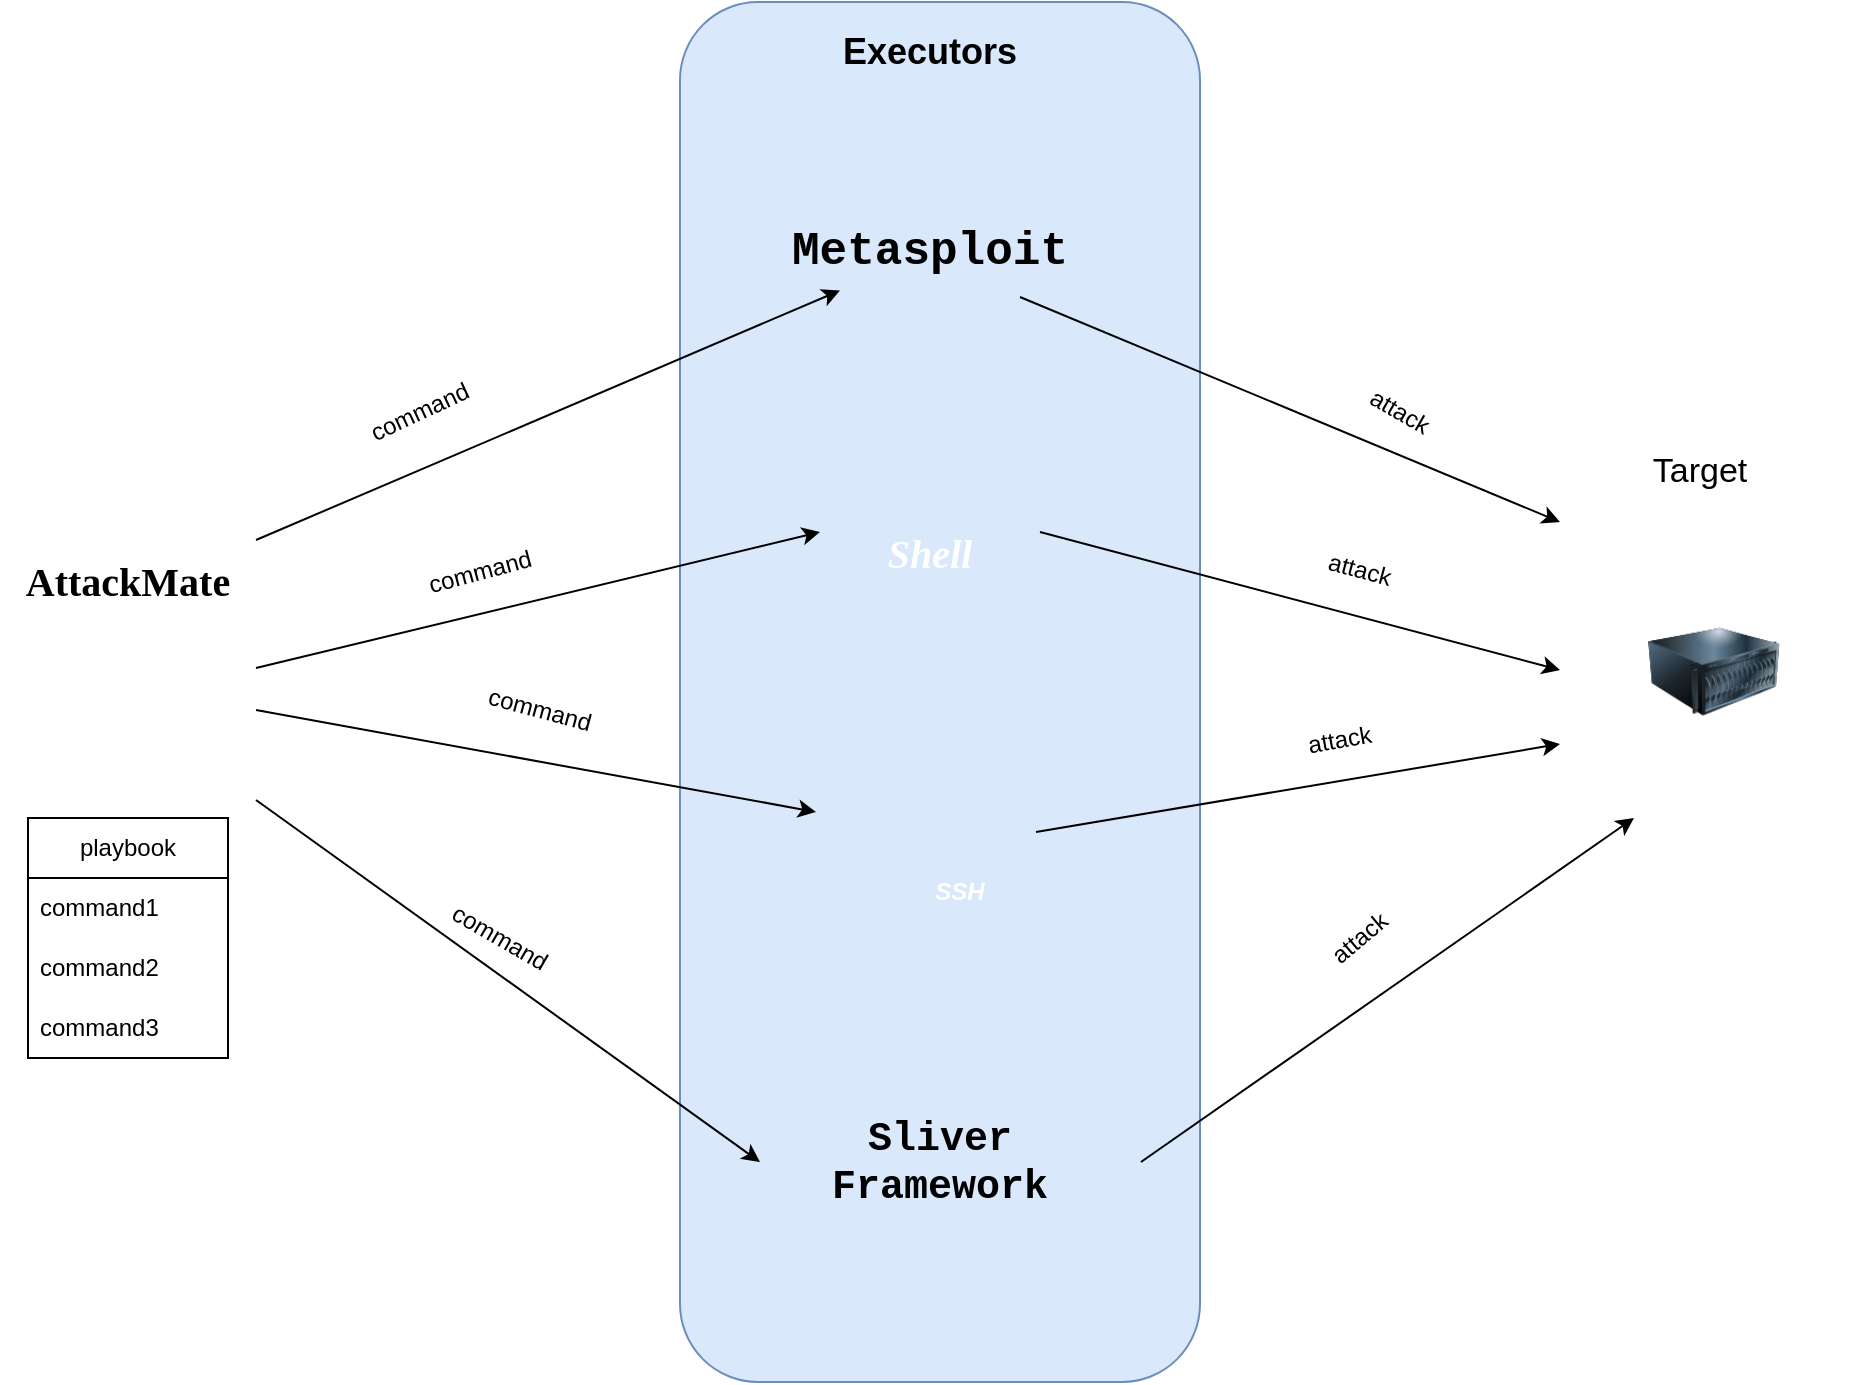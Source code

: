 <mxfile version="21.3.8" type="device">
  <diagram name="Page-1" id="5YrNJyCma5x4sLu6vePi">
    <mxGraphModel dx="2257" dy="1925" grid="1" gridSize="10" guides="1" tooltips="1" connect="1" arrows="1" fold="1" page="1" pageScale="1" pageWidth="827" pageHeight="1169" math="0" shadow="0">
      <root>
        <mxCell id="0" />
        <mxCell id="1" parent="0" />
        <mxCell id="r6BEVvw9kx4d1JTbunWJ-13" value="" style="rounded=1;whiteSpace=wrap;html=1;fillColor=#dae8fc;strokeColor=#6c8ebf;" parent="1" vertex="1">
          <mxGeometry x="330" y="-10" width="260" height="690" as="geometry" />
        </mxCell>
        <mxCell id="r6BEVvw9kx4d1JTbunWJ-22" style="rounded=0;orthogonalLoop=1;jettySize=auto;html=1;exitX=1;exitY=0.5;exitDx=0;exitDy=0;entryX=0;entryY=0.5;entryDx=0;entryDy=0;" parent="1" source="r6BEVvw9kx4d1JTbunWJ-7" target="r6BEVvw9kx4d1JTbunWJ-11" edge="1">
          <mxGeometry relative="1" as="geometry" />
        </mxCell>
        <mxCell id="r6BEVvw9kx4d1JTbunWJ-7" value="" style="shape=image;html=1;verticalAlign=top;verticalLabelPosition=bottom;labelBackgroundColor=#ffffff;imageAspect=0;aspect=fixed;image=https://cdn2.iconfinder.com/data/icons/atrous/512/command_line_prompt_shell-128.png" parent="1" vertex="1">
          <mxGeometry x="400" y="200" width="110" height="110" as="geometry" />
        </mxCell>
        <mxCell id="r6BEVvw9kx4d1JTbunWJ-16" style="rounded=0;orthogonalLoop=1;jettySize=auto;html=1;exitX=1;exitY=0;exitDx=0;exitDy=0;" parent="1" source="r6BEVvw9kx4d1JTbunWJ-1" edge="1">
          <mxGeometry relative="1" as="geometry">
            <mxPoint x="410" y="134.228" as="targetPoint" />
          </mxGeometry>
        </mxCell>
        <mxCell id="r6BEVvw9kx4d1JTbunWJ-18" style="rounded=0;orthogonalLoop=1;jettySize=auto;html=1;exitX=1;exitY=0.5;exitDx=0;exitDy=0;entryX=0;entryY=0.5;entryDx=0;entryDy=0;" parent="1" source="r6BEVvw9kx4d1JTbunWJ-1" target="r6BEVvw9kx4d1JTbunWJ-7" edge="1">
          <mxGeometry relative="1" as="geometry" />
        </mxCell>
        <mxCell id="r6BEVvw9kx4d1JTbunWJ-1" value="" style="shape=image;html=1;verticalAlign=top;verticalLabelPosition=bottom;labelBackgroundColor=#ffffff;imageAspect=0;aspect=fixed;image=https://cdn0.iconfinder.com/data/icons/kameleon-free-pack-rounded/110/Hacker-128.png" parent="1" vertex="1">
          <mxGeometry x="-10" y="259" width="128" height="128" as="geometry" />
        </mxCell>
        <mxCell id="r6BEVvw9kx4d1JTbunWJ-19" style="rounded=0;orthogonalLoop=1;jettySize=auto;html=1;exitX=1;exitY=0.25;exitDx=0;exitDy=0;" parent="1" source="r6BEVvw9kx4d1JTbunWJ-3" target="r6BEVvw9kx4d1JTbunWJ-8" edge="1">
          <mxGeometry relative="1" as="geometry" />
        </mxCell>
        <mxCell id="r6BEVvw9kx4d1JTbunWJ-20" style="rounded=0;orthogonalLoop=1;jettySize=auto;html=1;exitX=1;exitY=1;exitDx=0;exitDy=0;entryX=0;entryY=0.5;entryDx=0;entryDy=0;" parent="1" source="r6BEVvw9kx4d1JTbunWJ-3" edge="1">
          <mxGeometry relative="1" as="geometry">
            <mxPoint x="370" y="570" as="targetPoint" />
          </mxGeometry>
        </mxCell>
        <mxCell id="r6BEVvw9kx4d1JTbunWJ-3" value="" style="shape=image;html=1;verticalAlign=top;verticalLabelPosition=bottom;labelBackgroundColor=#ffffff;imageAspect=0;aspect=fixed;image=https://cdn2.iconfinder.com/data/icons/valentine-day-16/512/706_pen_love_heart_wedding_valentine_valentines_day_love-128.png" parent="1" vertex="1">
          <mxGeometry x="58" y="329" width="60" height="60" as="geometry" />
        </mxCell>
        <mxCell id="r6BEVvw9kx4d1JTbunWJ-21" style="rounded=0;orthogonalLoop=1;jettySize=auto;html=1;exitX=1;exitY=0.75;exitDx=0;exitDy=0;entryX=0;entryY=0;entryDx=0;entryDy=0;" parent="1" target="r6BEVvw9kx4d1JTbunWJ-11" edge="1">
          <mxGeometry relative="1" as="geometry">
            <mxPoint x="500" y="137.5" as="sourcePoint" />
          </mxGeometry>
        </mxCell>
        <mxCell id="r6BEVvw9kx4d1JTbunWJ-5" value="&lt;font style=&quot;font-size: 20px;&quot; face=&quot;Times New Roman&quot; color=&quot;#ffffff&quot;&gt;&lt;b style=&quot;font-size: 20px;&quot;&gt;Shell&lt;/b&gt;&lt;/font&gt;" style="text;html=1;align=center;verticalAlign=middle;whiteSpace=wrap;rounded=0;fontSize=20;fontStyle=2" parent="1" vertex="1">
          <mxGeometry x="425" y="250" width="60" height="30" as="geometry" />
        </mxCell>
        <mxCell id="r6BEVvw9kx4d1JTbunWJ-23" style="rounded=0;orthogonalLoop=1;jettySize=auto;html=1;exitX=1;exitY=0.5;exitDx=0;exitDy=0;entryX=0;entryY=0.75;entryDx=0;entryDy=0;" parent="1" source="r6BEVvw9kx4d1JTbunWJ-8" target="r6BEVvw9kx4d1JTbunWJ-11" edge="1">
          <mxGeometry relative="1" as="geometry" />
        </mxCell>
        <mxCell id="r6BEVvw9kx4d1JTbunWJ-8" value="" style="shape=image;html=1;verticalAlign=top;verticalLabelPosition=bottom;labelBackgroundColor=#ffffff;imageAspect=0;aspect=fixed;image=https://cdn4.iconfinder.com/data/icons/humility-icons-MERGE/48x48/apps/gnome-remote-shell.png" parent="1" vertex="1">
          <mxGeometry x="398" y="350" width="110" height="110" as="geometry" />
        </mxCell>
        <mxCell id="r6BEVvw9kx4d1JTbunWJ-9" value="&lt;font color=&quot;#ffffff&quot;&gt;SSH&lt;/font&gt;" style="text;strokeColor=none;align=center;fillColor=none;html=1;verticalAlign=middle;whiteSpace=wrap;rounded=0;fontStyle=3" parent="1" vertex="1">
          <mxGeometry x="440" y="420" width="60" height="30" as="geometry" />
        </mxCell>
        <mxCell id="r6BEVvw9kx4d1JTbunWJ-24" style="rounded=0;orthogonalLoop=1;jettySize=auto;html=1;exitX=1;exitY=0.5;exitDx=0;exitDy=0;entryX=0.25;entryY=1;entryDx=0;entryDy=0;" parent="1" target="r6BEVvw9kx4d1JTbunWJ-11" edge="1">
          <mxGeometry relative="1" as="geometry">
            <mxPoint x="560.48" y="570" as="sourcePoint" />
          </mxGeometry>
        </mxCell>
        <mxCell id="r6BEVvw9kx4d1JTbunWJ-11" value="" style="shape=image;html=1;verticalAlign=top;verticalLabelPosition=bottom;labelBackgroundColor=#ffffff;imageAspect=0;aspect=fixed;image=https://cdn4.iconfinder.com/data/icons/essentials-71/24/048_-_Target-128.png" parent="1" vertex="1">
          <mxGeometry x="770" y="250" width="148" height="148" as="geometry" />
        </mxCell>
        <mxCell id="r6BEVvw9kx4d1JTbunWJ-12" value="" style="image;html=1;image=img/lib/clip_art/computers/Server_128x128.png" parent="1" vertex="1">
          <mxGeometry x="814" y="289.5" width="66" height="70.5" as="geometry" />
        </mxCell>
        <mxCell id="r6BEVvw9kx4d1JTbunWJ-14" value="&lt;font size=&quot;1&quot; face=&quot;Garamond&quot;&gt;&lt;b style=&quot;font-size: 20px;&quot;&gt;AttackMate&lt;/b&gt;&lt;/font&gt;" style="text;strokeColor=none;align=center;fillColor=none;html=1;verticalAlign=middle;whiteSpace=wrap;rounded=0;" parent="1" vertex="1">
          <mxGeometry x="31" y="269" width="46" height="20" as="geometry" />
        </mxCell>
        <mxCell id="r6BEVvw9kx4d1JTbunWJ-25" value="&lt;font style=&quot;font-size: 17px;&quot;&gt;Target&lt;/font&gt;" style="text;strokeColor=none;align=center;fillColor=none;html=1;verticalAlign=middle;whiteSpace=wrap;rounded=0;" parent="1" vertex="1">
          <mxGeometry x="810" y="210" width="60" height="30" as="geometry" />
        </mxCell>
        <mxCell id="r6BEVvw9kx4d1JTbunWJ-26" value="playbook" style="swimlane;fontStyle=0;childLayout=stackLayout;horizontal=1;startSize=30;horizontalStack=0;resizeParent=1;resizeParentMax=0;resizeLast=0;collapsible=1;marginBottom=0;whiteSpace=wrap;html=1;" parent="1" vertex="1">
          <mxGeometry x="4" y="398" width="100" height="120" as="geometry" />
        </mxCell>
        <mxCell id="r6BEVvw9kx4d1JTbunWJ-27" value="command1" style="text;strokeColor=none;fillColor=none;align=left;verticalAlign=middle;spacingLeft=4;spacingRight=4;overflow=hidden;points=[[0,0.5],[1,0.5]];portConstraint=eastwest;rotatable=0;whiteSpace=wrap;html=1;" parent="r6BEVvw9kx4d1JTbunWJ-26" vertex="1">
          <mxGeometry y="30" width="100" height="30" as="geometry" />
        </mxCell>
        <mxCell id="r6BEVvw9kx4d1JTbunWJ-28" value="command2" style="text;strokeColor=none;fillColor=none;align=left;verticalAlign=middle;spacingLeft=4;spacingRight=4;overflow=hidden;points=[[0,0.5],[1,0.5]];portConstraint=eastwest;rotatable=0;whiteSpace=wrap;html=1;" parent="r6BEVvw9kx4d1JTbunWJ-26" vertex="1">
          <mxGeometry y="60" width="100" height="30" as="geometry" />
        </mxCell>
        <mxCell id="r6BEVvw9kx4d1JTbunWJ-29" value="command3" style="text;strokeColor=none;fillColor=none;align=left;verticalAlign=middle;spacingLeft=4;spacingRight=4;overflow=hidden;points=[[0,0.5],[1,0.5]];portConstraint=eastwest;rotatable=0;whiteSpace=wrap;html=1;" parent="r6BEVvw9kx4d1JTbunWJ-26" vertex="1">
          <mxGeometry y="90" width="100" height="30" as="geometry" />
        </mxCell>
        <mxCell id="r6BEVvw9kx4d1JTbunWJ-30" value="&lt;font style=&quot;font-size: 18px;&quot;&gt;&lt;b&gt;Executors&lt;/b&gt;&lt;/font&gt;" style="text;strokeColor=none;align=center;fillColor=none;html=1;verticalAlign=middle;whiteSpace=wrap;rounded=0;" parent="1" vertex="1">
          <mxGeometry x="425" width="60" height="30" as="geometry" />
        </mxCell>
        <mxCell id="r6BEVvw9kx4d1JTbunWJ-31" value="command" style="text;strokeColor=none;align=center;fillColor=none;html=1;verticalAlign=middle;whiteSpace=wrap;rounded=0;rotation=-25;" parent="1" vertex="1">
          <mxGeometry x="160" y="180" width="80" height="30" as="geometry" />
        </mxCell>
        <mxCell id="r6BEVvw9kx4d1JTbunWJ-32" value="command" style="text;strokeColor=none;align=center;fillColor=none;html=1;verticalAlign=middle;whiteSpace=wrap;rounded=0;rotation=-15;" parent="1" vertex="1">
          <mxGeometry x="190" y="259.5" width="80" height="30" as="geometry" />
        </mxCell>
        <mxCell id="r6BEVvw9kx4d1JTbunWJ-33" value="command" style="text;strokeColor=none;align=center;fillColor=none;html=1;verticalAlign=middle;whiteSpace=wrap;rounded=0;rotation=15;" parent="1" vertex="1">
          <mxGeometry x="220" y="329" width="80" height="30" as="geometry" />
        </mxCell>
        <mxCell id="r6BEVvw9kx4d1JTbunWJ-34" value="command" style="text;strokeColor=none;align=center;fillColor=none;html=1;verticalAlign=middle;whiteSpace=wrap;rounded=0;rotation=30;" parent="1" vertex="1">
          <mxGeometry x="200" y="443" width="80" height="30" as="geometry" />
        </mxCell>
        <mxCell id="r6BEVvw9kx4d1JTbunWJ-35" value="attack" style="text;strokeColor=none;align=center;fillColor=none;html=1;verticalAlign=middle;whiteSpace=wrap;rounded=0;rotation=30;" parent="1" vertex="1">
          <mxGeometry x="650" y="180" width="80" height="30" as="geometry" />
        </mxCell>
        <mxCell id="r6BEVvw9kx4d1JTbunWJ-36" value="attack" style="text;strokeColor=none;align=center;fillColor=none;html=1;verticalAlign=middle;whiteSpace=wrap;rounded=0;rotation=15;" parent="1" vertex="1">
          <mxGeometry x="630" y="259" width="80" height="30" as="geometry" />
        </mxCell>
        <mxCell id="r6BEVvw9kx4d1JTbunWJ-37" value="attack" style="text;strokeColor=none;align=center;fillColor=none;html=1;verticalAlign=middle;whiteSpace=wrap;rounded=0;rotation=-10;" parent="1" vertex="1">
          <mxGeometry x="620" y="344" width="80" height="30" as="geometry" />
        </mxCell>
        <mxCell id="r6BEVvw9kx4d1JTbunWJ-38" value="attack" style="text;strokeColor=none;align=center;fillColor=none;html=1;verticalAlign=middle;whiteSpace=wrap;rounded=0;rotation=-40;" parent="1" vertex="1">
          <mxGeometry x="630" y="443" width="80" height="30" as="geometry" />
        </mxCell>
        <mxCell id="aV0mc3pKQ5PpJiy3mEa9-1" value="Metasploit" style="text;html=1;strokeColor=none;fillColor=none;align=center;verticalAlign=middle;whiteSpace=wrap;rounded=0;fontStyle=1;fontSize=23;fontFamily=Courier New;" vertex="1" parent="1">
          <mxGeometry x="425" y="100" width="60" height="30" as="geometry" />
        </mxCell>
        <mxCell id="aV0mc3pKQ5PpJiy3mEa9-2" value="&lt;div style=&quot;font-size: 20px;&quot;&gt;&lt;font style=&quot;font-size: 20px;&quot;&gt;&lt;span style=&quot;font-size: 20px;&quot;&gt;Sliver&lt;/span&gt;&lt;/font&gt;&lt;/div&gt;&lt;div style=&quot;font-size: 20px;&quot;&gt;&lt;font style=&quot;font-size: 20px;&quot;&gt;&lt;span style=&quot;font-size: 20px;&quot;&gt;Framework&lt;/span&gt;&lt;/font&gt;&lt;br style=&quot;font-size: 20px;&quot;&gt;&lt;/div&gt;" style="text;html=1;strokeColor=none;fillColor=none;align=center;verticalAlign=middle;whiteSpace=wrap;rounded=0;fontFamily=Courier New;fontSize=20;fontStyle=1" vertex="1" parent="1">
          <mxGeometry x="380" y="540" width="160" height="60" as="geometry" />
        </mxCell>
      </root>
    </mxGraphModel>
  </diagram>
</mxfile>
